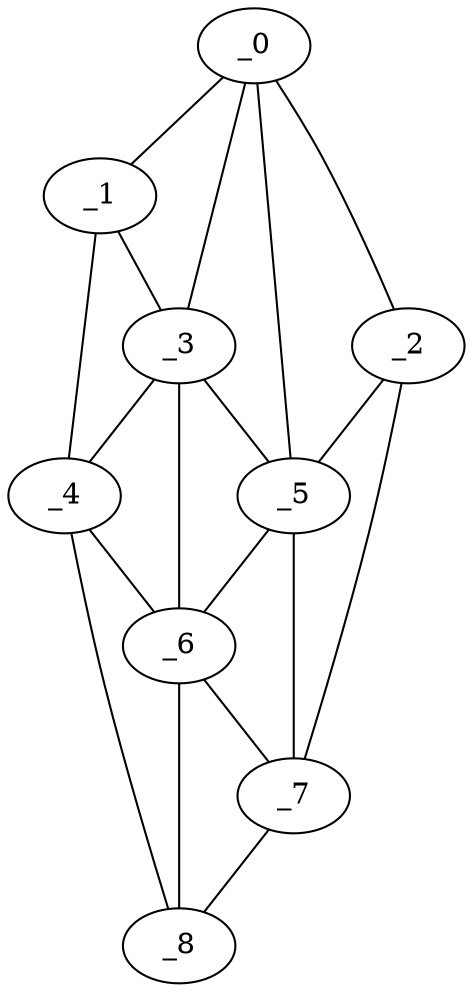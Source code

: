 graph "obj80__330.gxl" {
	_0	 [x=5,
		y=47];
	_1	 [x=14,
		y=100];
	_0 -- _1	 [valence=1];
	_2	 [x=31,
		y=16];
	_0 -- _2	 [valence=1];
	_3	 [x=31,
		y=71];
	_0 -- _3	 [valence=2];
	_5	 [x=58,
		y=36];
	_0 -- _5	 [valence=1];
	_1 -- _3	 [valence=2];
	_4	 [x=32,
		y=111];
	_1 -- _4	 [valence=1];
	_2 -- _5	 [valence=2];
	_7	 [x=79,
		y=48];
	_2 -- _7	 [valence=1];
	_3 -- _4	 [valence=2];
	_3 -- _5	 [valence=2];
	_6	 [x=70,
		y=49];
	_3 -- _6	 [valence=1];
	_4 -- _6	 [valence=2];
	_8	 [x=126,
		y=88];
	_4 -- _8	 [valence=1];
	_5 -- _6	 [valence=2];
	_5 -- _7	 [valence=2];
	_6 -- _7	 [valence=1];
	_6 -- _8	 [valence=1];
	_7 -- _8	 [valence=1];
}
